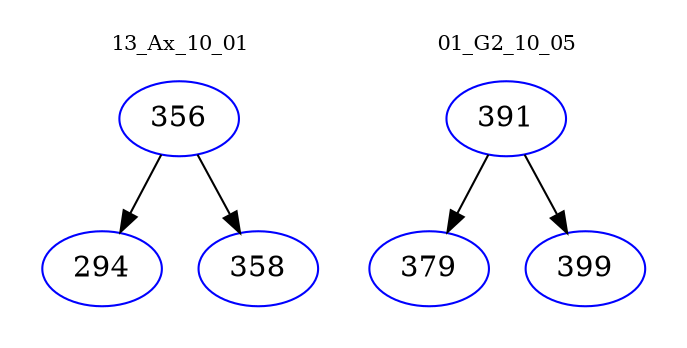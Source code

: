 digraph{
subgraph cluster_0 {
color = white
label = "13_Ax_10_01";
fontsize=10;
T0_356 [label="356", color="blue"]
T0_356 -> T0_294 [color="black"]
T0_294 [label="294", color="blue"]
T0_356 -> T0_358 [color="black"]
T0_358 [label="358", color="blue"]
}
subgraph cluster_1 {
color = white
label = "01_G2_10_05";
fontsize=10;
T1_391 [label="391", color="blue"]
T1_391 -> T1_379 [color="black"]
T1_379 [label="379", color="blue"]
T1_391 -> T1_399 [color="black"]
T1_399 [label="399", color="blue"]
}
}
